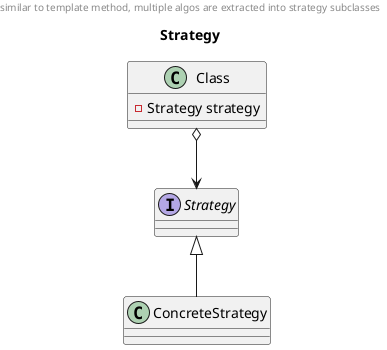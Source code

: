 @startuml
title Strategy
header similar to template method, multiple algos are extracted into strategy subclasses

interface Strategy {
}

class ConcreteStrategy{
}

class Class {
- Strategy strategy
}

Strategy <|-- ConcreteStrategy
Class o--> Strategy

@enduml
